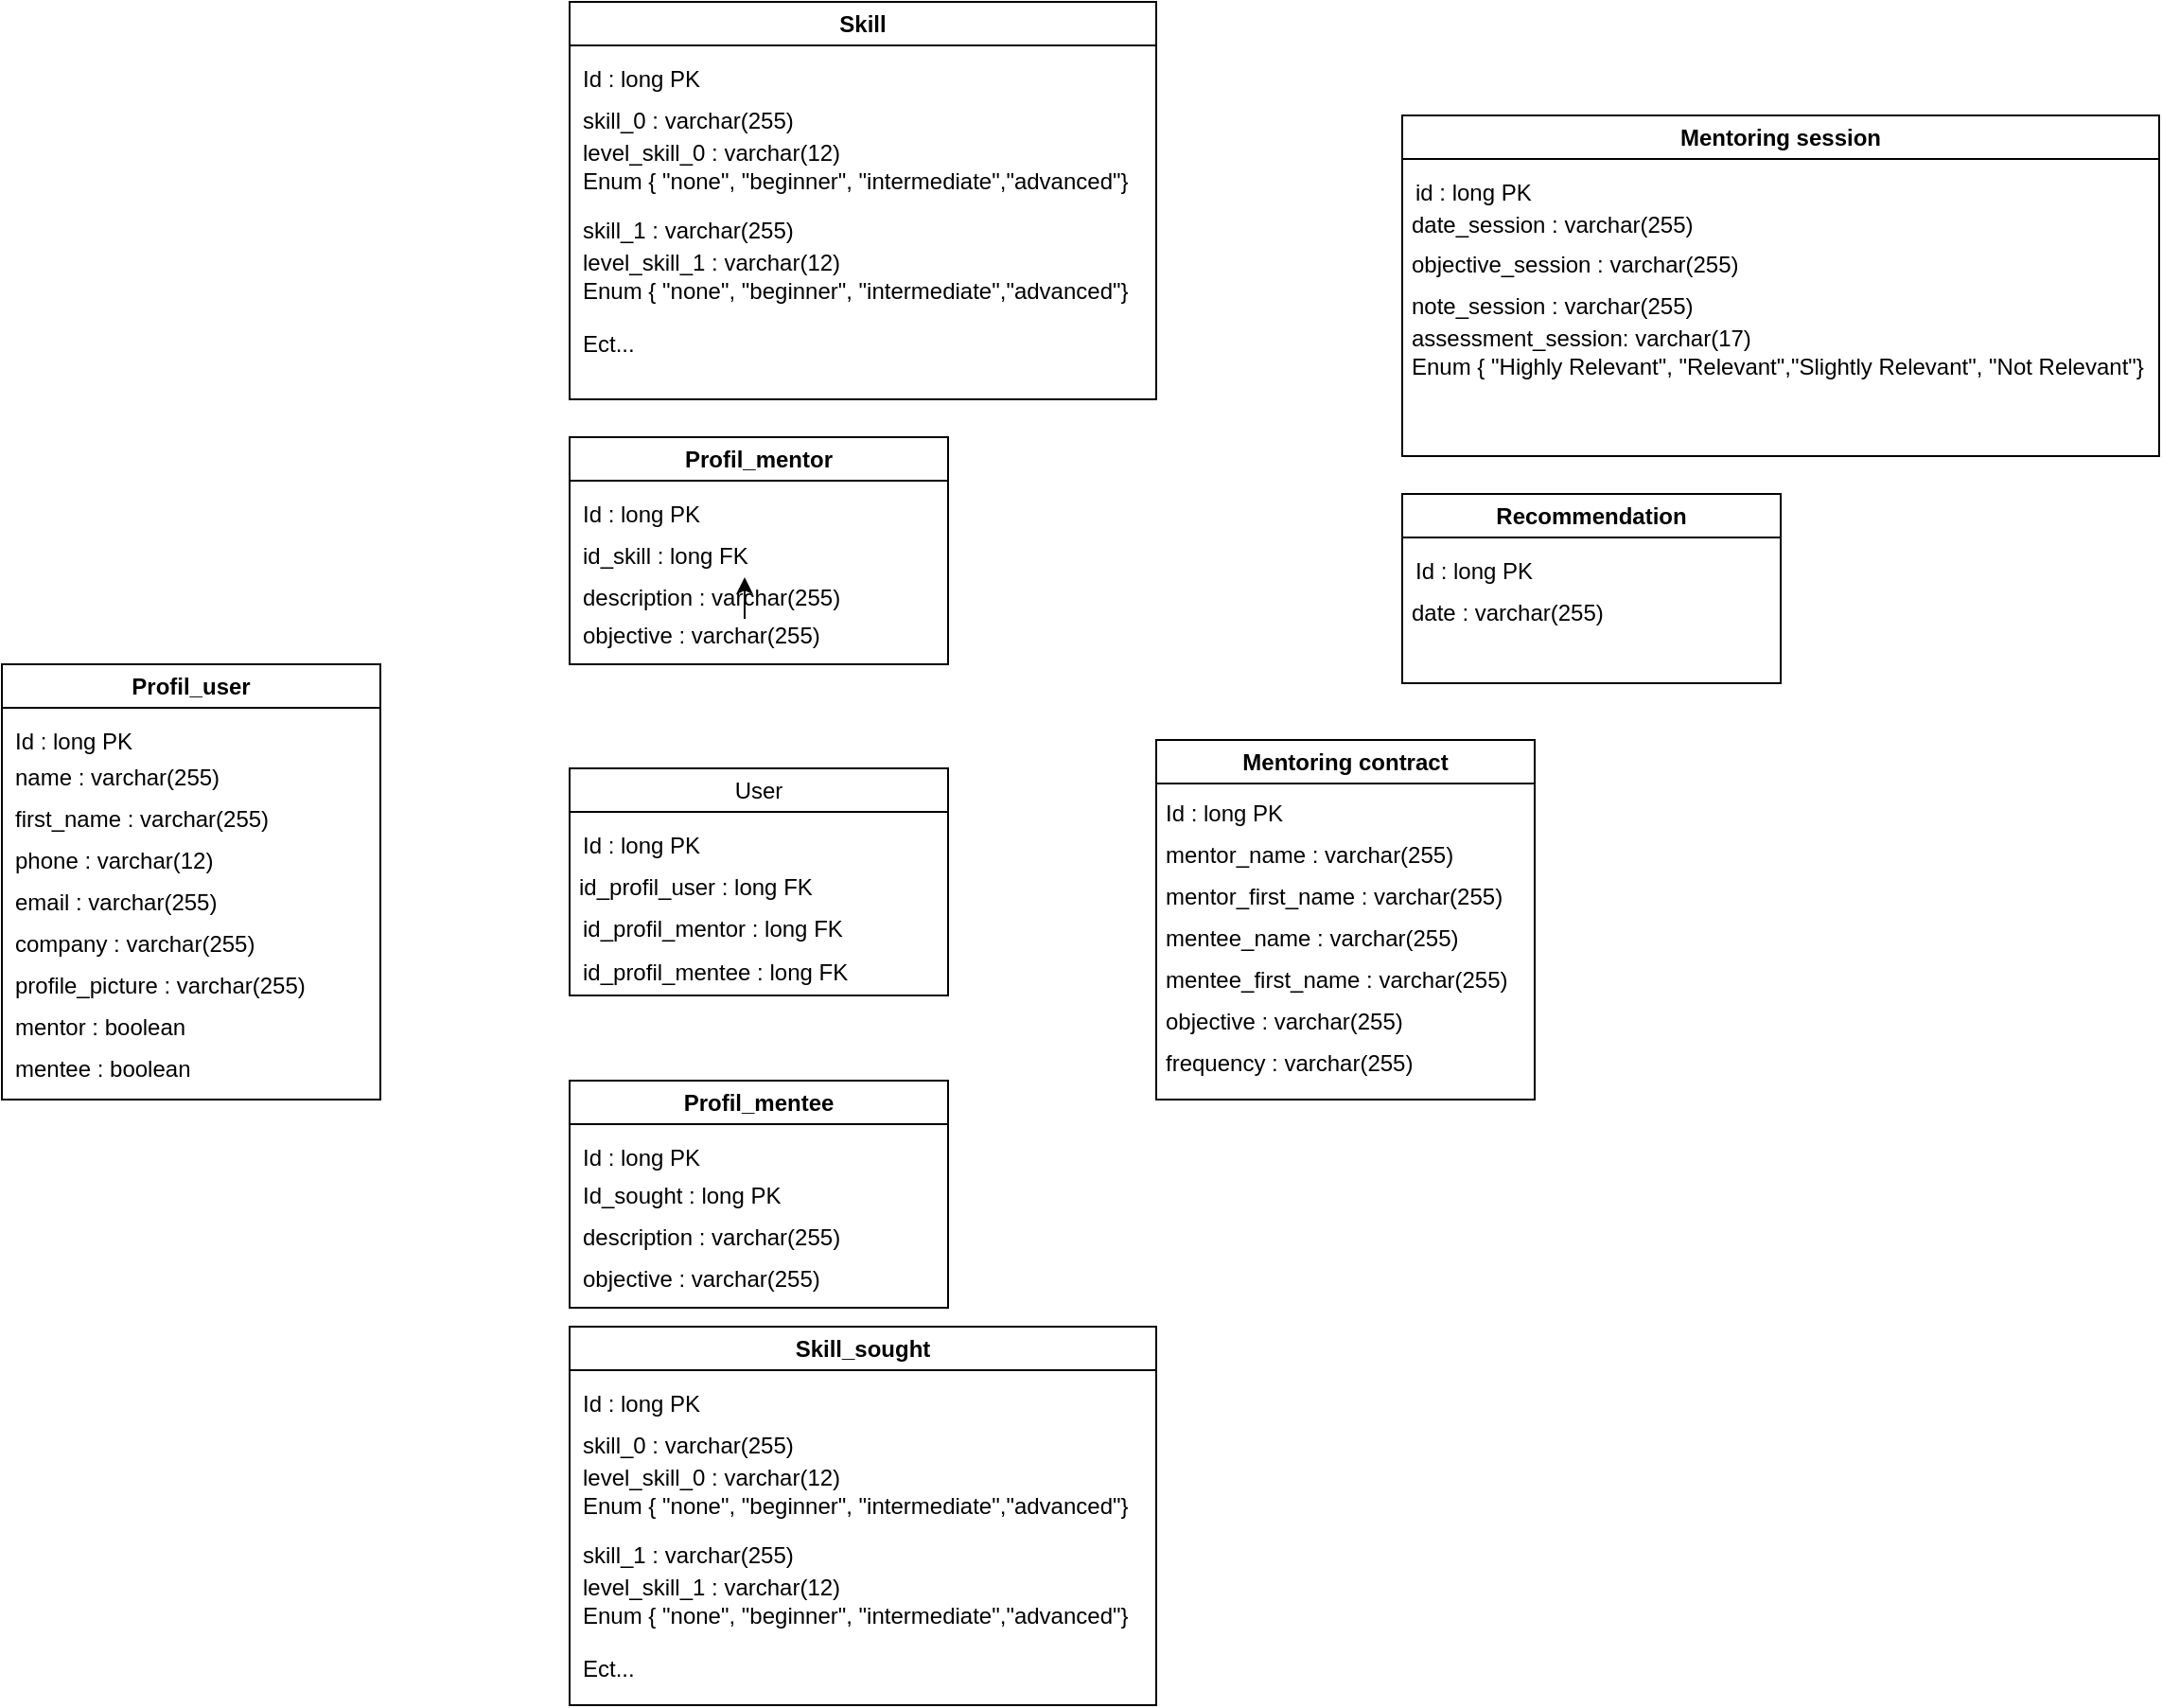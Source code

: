 <mxfile version="21.3.2" type="github">
  <diagram name="Page-1" id="noyESsa5x7OZtrXB0dku">
    <mxGraphModel dx="2605" dy="1860" grid="1" gridSize="10" guides="1" tooltips="1" connect="1" arrows="1" fold="1" page="1" pageScale="1" pageWidth="850" pageHeight="1100" math="0" shadow="0">
      <root>
        <mxCell id="0" />
        <mxCell id="1" parent="0" />
        <mxCell id="wKVXFwMJzsDQ6T-cuLdf-1" value="User" style="swimlane;whiteSpace=wrap;html=1;fontStyle=0" parent="1" vertex="1">
          <mxGeometry x="20" y="225" width="200" height="120" as="geometry" />
        </mxCell>
        <mxCell id="ySawiuW3Pd_YH2mreCDn-1" value="Id : long PK" style="text;html=1;strokeColor=none;fillColor=none;align=left;verticalAlign=middle;whiteSpace=wrap;rounded=0;fontStyle=0" vertex="1" parent="wKVXFwMJzsDQ6T-cuLdf-1">
          <mxGeometry x="5" y="30" width="115" height="22" as="geometry" />
        </mxCell>
        <mxCell id="ySawiuW3Pd_YH2mreCDn-91" value="id_profil_mentor : long FK" style="text;html=1;strokeColor=none;fillColor=none;align=left;verticalAlign=middle;whiteSpace=wrap;rounded=0;fontStyle=0" vertex="1" parent="wKVXFwMJzsDQ6T-cuLdf-1">
          <mxGeometry x="5" y="74" width="195" height="22" as="geometry" />
        </mxCell>
        <mxCell id="ySawiuW3Pd_YH2mreCDn-92" value="id_profil_mentee : long FK" style="text;html=1;strokeColor=none;fillColor=none;align=left;verticalAlign=middle;whiteSpace=wrap;rounded=0;fontStyle=0" vertex="1" parent="wKVXFwMJzsDQ6T-cuLdf-1">
          <mxGeometry x="5" y="96" width="195" height="23" as="geometry" />
        </mxCell>
        <mxCell id="ySawiuW3Pd_YH2mreCDn-103" value="id_profil_user : long FK" style="text;html=1;strokeColor=none;fillColor=none;align=left;verticalAlign=middle;whiteSpace=wrap;rounded=0;fontStyle=0" vertex="1" parent="wKVXFwMJzsDQ6T-cuLdf-1">
          <mxGeometry x="2.5" y="52" width="195" height="22" as="geometry" />
        </mxCell>
        <mxCell id="ySawiuW3Pd_YH2mreCDn-5" value="Mentoring session" style="swimlane;whiteSpace=wrap;html=1;startSize=23;" vertex="1" parent="1">
          <mxGeometry x="460" y="-120" width="400" height="180" as="geometry" />
        </mxCell>
        <mxCell id="ySawiuW3Pd_YH2mreCDn-29" value="&lt;span style=&quot;background-color: initial;&quot;&gt;id : long PK&lt;/span&gt;" style="text;html=1;strokeColor=none;fillColor=none;align=left;verticalAlign=middle;whiteSpace=wrap;rounded=0;fontStyle=0" vertex="1" parent="ySawiuW3Pd_YH2mreCDn-5">
          <mxGeometry x="5" y="30" width="195" height="22" as="geometry" />
        </mxCell>
        <mxCell id="ySawiuW3Pd_YH2mreCDn-30" value="&lt;span style=&quot;background-color: initial;&quot;&gt;date_session :&amp;nbsp;&lt;/span&gt;varchar(255)" style="text;html=1;strokeColor=none;fillColor=none;align=left;verticalAlign=middle;whiteSpace=wrap;rounded=0;fontStyle=0" vertex="1" parent="ySawiuW3Pd_YH2mreCDn-5">
          <mxGeometry x="2.5" y="47" width="195" height="22" as="geometry" />
        </mxCell>
        <mxCell id="ySawiuW3Pd_YH2mreCDn-142" value="&lt;span style=&quot;background-color: initial;&quot;&gt;objective_session :&amp;nbsp;&lt;/span&gt;varchar(255)" style="text;html=1;strokeColor=none;fillColor=none;align=left;verticalAlign=middle;whiteSpace=wrap;rounded=0;fontStyle=0" vertex="1" parent="ySawiuW3Pd_YH2mreCDn-5">
          <mxGeometry x="2.5" y="68" width="195" height="22" as="geometry" />
        </mxCell>
        <mxCell id="ySawiuW3Pd_YH2mreCDn-155" value="&lt;span style=&quot;background-color: initial;&quot;&gt;note_session :&amp;nbsp;&lt;/span&gt;varchar(255)" style="text;html=1;strokeColor=none;fillColor=none;align=left;verticalAlign=middle;whiteSpace=wrap;rounded=0;fontStyle=0" vertex="1" parent="ySawiuW3Pd_YH2mreCDn-5">
          <mxGeometry x="2.5" y="90" width="195" height="22" as="geometry" />
        </mxCell>
        <mxCell id="ySawiuW3Pd_YH2mreCDn-156" value="&lt;span style=&quot;background-color: initial;&quot;&gt;assessment_session:&amp;nbsp;&lt;/span&gt;varchar(17)&lt;br&gt;Enum { &quot;Highly Relevant&quot;, &quot;Relevant&quot;,&quot;Slightly Relevant&quot;, &quot;Not Relevant&quot;&lt;span style=&quot;background-color: initial;&quot;&gt;}&lt;/span&gt;" style="text;html=1;strokeColor=none;fillColor=none;align=left;verticalAlign=middle;whiteSpace=wrap;rounded=0;fontStyle=0" vertex="1" parent="ySawiuW3Pd_YH2mreCDn-5">
          <mxGeometry x="2.5" y="90" width="397.5" height="70" as="geometry" />
        </mxCell>
        <mxCell id="ySawiuW3Pd_YH2mreCDn-11" value="Mentoring contract" style="swimlane;whiteSpace=wrap;html=1;startSize=23;" vertex="1" parent="1">
          <mxGeometry x="330" y="210" width="200" height="190" as="geometry" />
        </mxCell>
        <mxCell id="ySawiuW3Pd_YH2mreCDn-13" value="objective&lt;span style=&quot;background-color: initial;&quot;&gt;&amp;nbsp;: varchar(255)&lt;/span&gt;" style="text;html=1;strokeColor=none;fillColor=none;align=left;verticalAlign=middle;whiteSpace=wrap;rounded=0;fontStyle=0" vertex="1" parent="ySawiuW3Pd_YH2mreCDn-11">
          <mxGeometry x="2.5" y="138" width="195" height="22" as="geometry" />
        </mxCell>
        <mxCell id="ySawiuW3Pd_YH2mreCDn-19" value="&lt;span style=&quot;background-color: initial;&quot;&gt;mentor_name :&amp;nbsp;&lt;/span&gt;varchar(255)" style="text;html=1;strokeColor=none;fillColor=none;align=left;verticalAlign=middle;whiteSpace=wrap;rounded=0;fontStyle=0" vertex="1" parent="ySawiuW3Pd_YH2mreCDn-11">
          <mxGeometry x="2.5" y="50" width="195" height="22" as="geometry" />
        </mxCell>
        <mxCell id="ySawiuW3Pd_YH2mreCDn-21" value="&lt;span style=&quot;background-color: initial;&quot;&gt;Id : long PK&lt;/span&gt;" style="text;html=1;strokeColor=none;fillColor=none;align=left;verticalAlign=middle;whiteSpace=wrap;rounded=0;fontStyle=0" vertex="1" parent="ySawiuW3Pd_YH2mreCDn-11">
          <mxGeometry x="2.5" y="28" width="195" height="22" as="geometry" />
        </mxCell>
        <mxCell id="ySawiuW3Pd_YH2mreCDn-23" value="&lt;span style=&quot;background-color: initial;&quot;&gt;mentor_first_name :&amp;nbsp;&lt;/span&gt;varchar(255)" style="text;html=1;strokeColor=none;fillColor=none;align=left;verticalAlign=middle;whiteSpace=wrap;rounded=0;fontStyle=0" vertex="1" parent="ySawiuW3Pd_YH2mreCDn-11">
          <mxGeometry x="2.5" y="72" width="195" height="22" as="geometry" />
        </mxCell>
        <mxCell id="ySawiuW3Pd_YH2mreCDn-26" value="&lt;span style=&quot;background-color: initial;&quot;&gt;mentee_name :&amp;nbsp;&lt;/span&gt;varchar(255)" style="text;html=1;strokeColor=none;fillColor=none;align=left;verticalAlign=middle;whiteSpace=wrap;rounded=0;fontStyle=0" vertex="1" parent="ySawiuW3Pd_YH2mreCDn-11">
          <mxGeometry x="2.5" y="94" width="195" height="22" as="geometry" />
        </mxCell>
        <mxCell id="ySawiuW3Pd_YH2mreCDn-27" value="&lt;span style=&quot;background-color: initial;&quot;&gt;mentee_first_name :&amp;nbsp;&lt;/span&gt;varchar(255)" style="text;html=1;strokeColor=none;fillColor=none;align=left;verticalAlign=middle;whiteSpace=wrap;rounded=0;fontStyle=0" vertex="1" parent="ySawiuW3Pd_YH2mreCDn-11">
          <mxGeometry x="2.5" y="116" width="195" height="22" as="geometry" />
        </mxCell>
        <mxCell id="ySawiuW3Pd_YH2mreCDn-28" value="frequency : varchar(255)" style="text;html=1;strokeColor=none;fillColor=none;align=left;verticalAlign=middle;whiteSpace=wrap;rounded=0;fontStyle=0" vertex="1" parent="ySawiuW3Pd_YH2mreCDn-11">
          <mxGeometry x="2.5" y="160" width="195" height="22" as="geometry" />
        </mxCell>
        <mxCell id="ySawiuW3Pd_YH2mreCDn-93" value="Profil_user" style="swimlane;whiteSpace=wrap;html=1;" vertex="1" parent="1">
          <mxGeometry x="-280" y="170" width="200" height="230" as="geometry" />
        </mxCell>
        <mxCell id="ySawiuW3Pd_YH2mreCDn-94" value="Id : long PK" style="text;html=1;strokeColor=none;fillColor=none;align=left;verticalAlign=middle;whiteSpace=wrap;rounded=0;fontStyle=0" vertex="1" parent="ySawiuW3Pd_YH2mreCDn-93">
          <mxGeometry x="5" y="30" width="115" height="22" as="geometry" />
        </mxCell>
        <mxCell id="wKVXFwMJzsDQ6T-cuLdf-2" value="name : varchar(255)" style="text;html=1;strokeColor=none;fillColor=none;align=left;verticalAlign=middle;whiteSpace=wrap;rounded=0;fontStyle=0" parent="ySawiuW3Pd_YH2mreCDn-93" vertex="1">
          <mxGeometry x="5" y="49" width="125" height="22" as="geometry" />
        </mxCell>
        <mxCell id="ySawiuW3Pd_YH2mreCDn-2" value="first_name : varchar(255)" style="text;html=1;strokeColor=none;fillColor=none;align=left;verticalAlign=middle;whiteSpace=wrap;rounded=0;fontStyle=0" vertex="1" parent="ySawiuW3Pd_YH2mreCDn-93">
          <mxGeometry x="5" y="71" width="195" height="22" as="geometry" />
        </mxCell>
        <mxCell id="ySawiuW3Pd_YH2mreCDn-3" value="phone : varchar(12)" style="text;html=1;strokeColor=none;fillColor=none;align=left;verticalAlign=middle;whiteSpace=wrap;rounded=0;fontStyle=0" vertex="1" parent="ySawiuW3Pd_YH2mreCDn-93">
          <mxGeometry x="5" y="93" width="195" height="22" as="geometry" />
        </mxCell>
        <mxCell id="ySawiuW3Pd_YH2mreCDn-14" value="email : varchar(255)" style="text;html=1;strokeColor=none;fillColor=none;align=left;verticalAlign=middle;whiteSpace=wrap;rounded=0;fontStyle=0" vertex="1" parent="ySawiuW3Pd_YH2mreCDn-93">
          <mxGeometry x="5" y="115" width="195" height="22" as="geometry" />
        </mxCell>
        <mxCell id="ySawiuW3Pd_YH2mreCDn-17" value="&lt;span style=&quot;background-color: initial;&quot;&gt;mentor : boolean&lt;/span&gt;" style="text;html=1;strokeColor=none;fillColor=none;align=left;verticalAlign=middle;whiteSpace=wrap;rounded=0;fontStyle=0" vertex="1" parent="ySawiuW3Pd_YH2mreCDn-93">
          <mxGeometry x="5" y="181" width="195" height="22" as="geometry" />
        </mxCell>
        <mxCell id="ySawiuW3Pd_YH2mreCDn-18" value="&lt;span style=&quot;background-color: initial;&quot;&gt;mentee : boolean&lt;/span&gt;" style="text;html=1;strokeColor=none;fillColor=none;align=left;verticalAlign=middle;whiteSpace=wrap;rounded=0;fontStyle=0" vertex="1" parent="ySawiuW3Pd_YH2mreCDn-93">
          <mxGeometry x="5" y="203" width="195" height="22" as="geometry" />
        </mxCell>
        <mxCell id="ySawiuW3Pd_YH2mreCDn-104" value="&lt;span style=&quot;background-color: initial;&quot;&gt;company : varchar(255)&lt;/span&gt;" style="text;html=1;strokeColor=none;fillColor=none;align=left;verticalAlign=middle;whiteSpace=wrap;rounded=0;fontStyle=0" vertex="1" parent="ySawiuW3Pd_YH2mreCDn-93">
          <mxGeometry x="5" y="137" width="195" height="22" as="geometry" />
        </mxCell>
        <mxCell id="ySawiuW3Pd_YH2mreCDn-138" value="profile_picture : varchar(255)" style="text;html=1;strokeColor=none;fillColor=none;align=left;verticalAlign=middle;whiteSpace=wrap;rounded=0;fontStyle=0" vertex="1" parent="ySawiuW3Pd_YH2mreCDn-93">
          <mxGeometry x="5" y="159" width="175" height="22" as="geometry" />
        </mxCell>
        <mxCell id="ySawiuW3Pd_YH2mreCDn-105" value="Recommendation" style="swimlane;whiteSpace=wrap;html=1;startSize=23;" vertex="1" parent="1">
          <mxGeometry x="460" y="80" width="200" height="100" as="geometry" />
        </mxCell>
        <mxCell id="ySawiuW3Pd_YH2mreCDn-106" value="&lt;span style=&quot;background-color: initial;&quot;&gt;Id : long PK&lt;/span&gt;" style="text;html=1;strokeColor=none;fillColor=none;align=left;verticalAlign=middle;whiteSpace=wrap;rounded=0;fontStyle=0" vertex="1" parent="ySawiuW3Pd_YH2mreCDn-105">
          <mxGeometry x="5" y="30" width="195" height="22" as="geometry" />
        </mxCell>
        <mxCell id="ySawiuW3Pd_YH2mreCDn-107" value="&lt;span style=&quot;background-color: initial;&quot;&gt;date :&amp;nbsp;&lt;/span&gt;varchar(255)" style="text;html=1;strokeColor=none;fillColor=none;align=left;verticalAlign=middle;whiteSpace=wrap;rounded=0;fontStyle=0" vertex="1" parent="ySawiuW3Pd_YH2mreCDn-105">
          <mxGeometry x="2.5" y="52" width="195" height="22" as="geometry" />
        </mxCell>
        <mxCell id="ySawiuW3Pd_YH2mreCDn-108" value="Profil_mentor" style="swimlane;whiteSpace=wrap;html=1;" vertex="1" parent="1">
          <mxGeometry x="20" y="50" width="200" height="120" as="geometry" />
        </mxCell>
        <mxCell id="ySawiuW3Pd_YH2mreCDn-109" value="Id : long PK" style="text;html=1;strokeColor=none;fillColor=none;align=left;verticalAlign=middle;whiteSpace=wrap;rounded=0;fontStyle=0" vertex="1" parent="ySawiuW3Pd_YH2mreCDn-108">
          <mxGeometry x="5" y="30" width="115" height="22" as="geometry" />
        </mxCell>
        <mxCell id="ySawiuW3Pd_YH2mreCDn-126" value="id_skill : long FK" style="text;html=1;strokeColor=none;fillColor=none;align=left;verticalAlign=middle;whiteSpace=wrap;rounded=0;fontStyle=0" vertex="1" parent="ySawiuW3Pd_YH2mreCDn-108">
          <mxGeometry x="5" y="52" width="125" height="22" as="geometry" />
        </mxCell>
        <mxCell id="ySawiuW3Pd_YH2mreCDn-127" value="description : varchar(255)" style="text;html=1;strokeColor=none;fillColor=none;align=left;verticalAlign=middle;whiteSpace=wrap;rounded=0;fontStyle=0" vertex="1" parent="ySawiuW3Pd_YH2mreCDn-108">
          <mxGeometry x="5" y="74" width="175" height="22" as="geometry" />
        </mxCell>
        <mxCell id="ySawiuW3Pd_YH2mreCDn-128" value="objective : varchar(255)" style="text;html=1;strokeColor=none;fillColor=none;align=left;verticalAlign=middle;whiteSpace=wrap;rounded=0;fontStyle=0" vertex="1" parent="ySawiuW3Pd_YH2mreCDn-108">
          <mxGeometry x="5" y="94" width="175" height="22" as="geometry" />
        </mxCell>
        <mxCell id="ySawiuW3Pd_YH2mreCDn-152" style="edgeStyle=orthogonalEdgeStyle;rounded=0;orthogonalLoop=1;jettySize=auto;html=1;exitX=0.5;exitY=1;exitDx=0;exitDy=0;entryX=0.5;entryY=0;entryDx=0;entryDy=0;" edge="1" parent="ySawiuW3Pd_YH2mreCDn-108" source="ySawiuW3Pd_YH2mreCDn-127" target="ySawiuW3Pd_YH2mreCDn-127">
          <mxGeometry relative="1" as="geometry" />
        </mxCell>
        <mxCell id="ySawiuW3Pd_YH2mreCDn-117" value="Profil_mentee" style="swimlane;whiteSpace=wrap;html=1;" vertex="1" parent="1">
          <mxGeometry x="20" y="390" width="200" height="120" as="geometry" />
        </mxCell>
        <mxCell id="ySawiuW3Pd_YH2mreCDn-118" value="Id : long PK" style="text;html=1;strokeColor=none;fillColor=none;align=left;verticalAlign=middle;whiteSpace=wrap;rounded=0;fontStyle=0" vertex="1" parent="ySawiuW3Pd_YH2mreCDn-117">
          <mxGeometry x="5" y="30" width="115" height="22" as="geometry" />
        </mxCell>
        <mxCell id="ySawiuW3Pd_YH2mreCDn-151" value="Id_sought : long PK" style="text;html=1;strokeColor=none;fillColor=none;align=left;verticalAlign=middle;whiteSpace=wrap;rounded=0;fontStyle=0" vertex="1" parent="ySawiuW3Pd_YH2mreCDn-117">
          <mxGeometry x="5" y="50" width="115" height="22" as="geometry" />
        </mxCell>
        <mxCell id="ySawiuW3Pd_YH2mreCDn-153" value="description : varchar(255)" style="text;html=1;strokeColor=none;fillColor=none;align=left;verticalAlign=middle;whiteSpace=wrap;rounded=0;fontStyle=0" vertex="1" parent="ySawiuW3Pd_YH2mreCDn-117">
          <mxGeometry x="5" y="72" width="175" height="22" as="geometry" />
        </mxCell>
        <mxCell id="ySawiuW3Pd_YH2mreCDn-154" value="objective : varchar(255)" style="text;html=1;strokeColor=none;fillColor=none;align=left;verticalAlign=middle;whiteSpace=wrap;rounded=0;fontStyle=0" vertex="1" parent="ySawiuW3Pd_YH2mreCDn-117">
          <mxGeometry x="5" y="94" width="175" height="22" as="geometry" />
        </mxCell>
        <mxCell id="ySawiuW3Pd_YH2mreCDn-129" value="Skill" style="swimlane;whiteSpace=wrap;html=1;" vertex="1" parent="1">
          <mxGeometry x="20" y="-180" width="310" height="210" as="geometry" />
        </mxCell>
        <mxCell id="ySawiuW3Pd_YH2mreCDn-130" value="Id : long PK" style="text;html=1;strokeColor=none;fillColor=none;align=left;verticalAlign=middle;whiteSpace=wrap;rounded=0;fontStyle=0" vertex="1" parent="ySawiuW3Pd_YH2mreCDn-129">
          <mxGeometry x="5" y="30" width="115" height="22" as="geometry" />
        </mxCell>
        <mxCell id="ySawiuW3Pd_YH2mreCDn-132" value="skill_0 : varchar(255)" style="text;html=1;strokeColor=none;fillColor=none;align=left;verticalAlign=middle;whiteSpace=wrap;rounded=0;fontStyle=0" vertex="1" parent="ySawiuW3Pd_YH2mreCDn-129">
          <mxGeometry x="5" y="52" width="175" height="22" as="geometry" />
        </mxCell>
        <mxCell id="ySawiuW3Pd_YH2mreCDn-133" value="level_skill_0 : varchar(12) &lt;br&gt;Enum { &quot;none&quot;, &quot;beginner&quot;, &quot;intermediate&quot;,&quot;advanced&quot;}" style="text;html=1;strokeColor=none;fillColor=none;align=left;verticalAlign=middle;whiteSpace=wrap;rounded=0;fontStyle=0" vertex="1" parent="ySawiuW3Pd_YH2mreCDn-129">
          <mxGeometry x="5" y="74" width="305" height="26" as="geometry" />
        </mxCell>
        <mxCell id="ySawiuW3Pd_YH2mreCDn-134" value="skill_1 : varchar(255)" style="text;html=1;strokeColor=none;fillColor=none;align=left;verticalAlign=middle;whiteSpace=wrap;rounded=0;fontStyle=0" vertex="1" parent="ySawiuW3Pd_YH2mreCDn-129">
          <mxGeometry x="5" y="110" width="175" height="22" as="geometry" />
        </mxCell>
        <mxCell id="ySawiuW3Pd_YH2mreCDn-135" value="level_skill_1 : varchar(12) &lt;br&gt;Enum { &quot;none&quot;, &quot;beginner&quot;, &quot;intermediate&quot;,&quot;advanced&quot;}" style="text;html=1;strokeColor=none;fillColor=none;align=left;verticalAlign=middle;whiteSpace=wrap;rounded=0;fontStyle=0" vertex="1" parent="ySawiuW3Pd_YH2mreCDn-129">
          <mxGeometry x="5" y="132" width="305" height="26" as="geometry" />
        </mxCell>
        <mxCell id="ySawiuW3Pd_YH2mreCDn-137" value="Ect..." style="text;html=1;strokeColor=none;fillColor=none;align=left;verticalAlign=middle;whiteSpace=wrap;rounded=0;fontStyle=0" vertex="1" parent="ySawiuW3Pd_YH2mreCDn-129">
          <mxGeometry x="5" y="170" width="175" height="22" as="geometry" />
        </mxCell>
        <mxCell id="ySawiuW3Pd_YH2mreCDn-144" value="Skill_sought" style="swimlane;whiteSpace=wrap;html=1;startSize=23;" vertex="1" parent="1">
          <mxGeometry x="20" y="520" width="310" height="200" as="geometry" />
        </mxCell>
        <mxCell id="ySawiuW3Pd_YH2mreCDn-145" value="Id : long PK" style="text;html=1;strokeColor=none;fillColor=none;align=left;verticalAlign=middle;whiteSpace=wrap;rounded=0;fontStyle=0" vertex="1" parent="ySawiuW3Pd_YH2mreCDn-144">
          <mxGeometry x="5" y="30" width="115" height="22" as="geometry" />
        </mxCell>
        <mxCell id="ySawiuW3Pd_YH2mreCDn-146" value="skill_0 : varchar(255)" style="text;html=1;strokeColor=none;fillColor=none;align=left;verticalAlign=middle;whiteSpace=wrap;rounded=0;fontStyle=0" vertex="1" parent="ySawiuW3Pd_YH2mreCDn-144">
          <mxGeometry x="5" y="52" width="175" height="22" as="geometry" />
        </mxCell>
        <mxCell id="ySawiuW3Pd_YH2mreCDn-147" value="level_skill_0 : varchar(12) &lt;br&gt;Enum { &quot;none&quot;, &quot;beginner&quot;, &quot;intermediate&quot;,&quot;advanced&quot;}" style="text;html=1;strokeColor=none;fillColor=none;align=left;verticalAlign=middle;whiteSpace=wrap;rounded=0;fontStyle=0" vertex="1" parent="ySawiuW3Pd_YH2mreCDn-144">
          <mxGeometry x="5" y="74" width="305" height="26" as="geometry" />
        </mxCell>
        <mxCell id="ySawiuW3Pd_YH2mreCDn-148" value="skill_1 : varchar(255)" style="text;html=1;strokeColor=none;fillColor=none;align=left;verticalAlign=middle;whiteSpace=wrap;rounded=0;fontStyle=0" vertex="1" parent="ySawiuW3Pd_YH2mreCDn-144">
          <mxGeometry x="5" y="110" width="175" height="22" as="geometry" />
        </mxCell>
        <mxCell id="ySawiuW3Pd_YH2mreCDn-149" value="level_skill_1 : varchar(12) &lt;br&gt;Enum { &quot;none&quot;, &quot;beginner&quot;, &quot;intermediate&quot;,&quot;advanced&quot;}" style="text;html=1;strokeColor=none;fillColor=none;align=left;verticalAlign=middle;whiteSpace=wrap;rounded=0;fontStyle=0" vertex="1" parent="ySawiuW3Pd_YH2mreCDn-144">
          <mxGeometry x="5" y="132" width="305" height="26" as="geometry" />
        </mxCell>
        <mxCell id="ySawiuW3Pd_YH2mreCDn-150" value="Ect..." style="text;html=1;strokeColor=none;fillColor=none;align=left;verticalAlign=middle;whiteSpace=wrap;rounded=0;fontStyle=0" vertex="1" parent="ySawiuW3Pd_YH2mreCDn-144">
          <mxGeometry x="5" y="170" width="175" height="22" as="geometry" />
        </mxCell>
      </root>
    </mxGraphModel>
  </diagram>
</mxfile>
